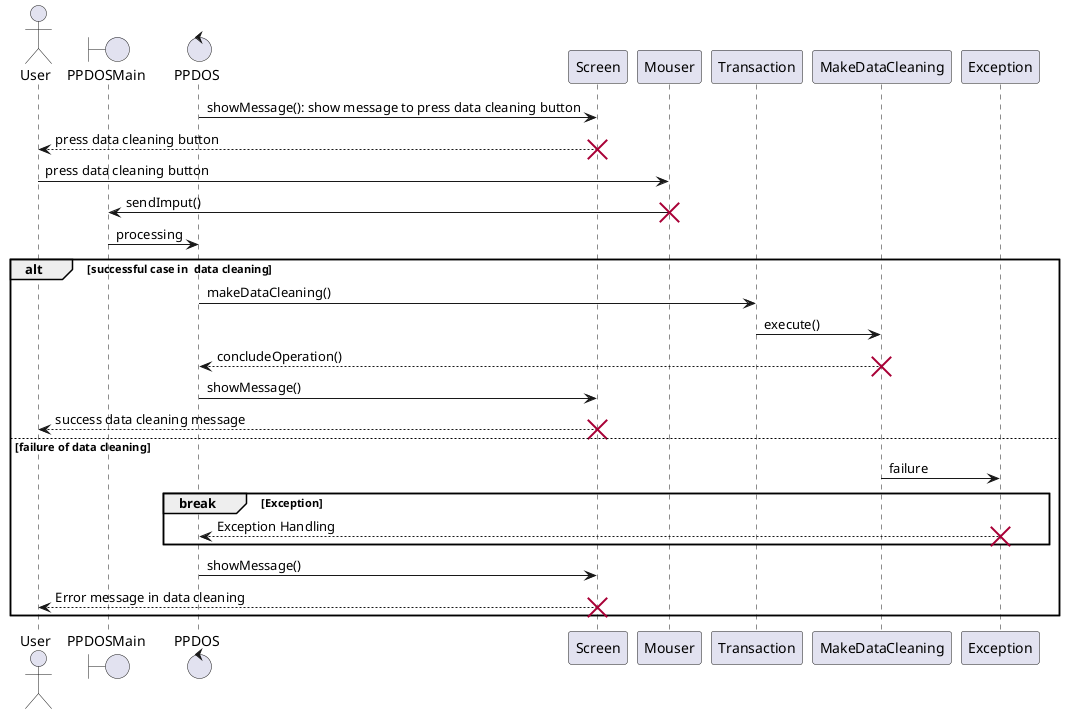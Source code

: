 @startuml
actor User as Foo1
boundary PPDOSMain as Foo2
control PPDOS as Foo3
Foo3 -> Screen: showMessage(): show message to press data cleaning button
Screen --> Foo1: press data cleaning button
destroy Screen
Foo1 -> Mouser: press data cleaning button
Mouser -> Foo2: sendImput()
destroy Mouser
Foo2 -> Foo3: processing
alt successful case in  data cleaning
    Foo3 -> Transaction: makeDataCleaning()
    Transaction -> MakeDataCleaning: execute()
    MakeDataCleaning --> Foo3:concludeOperation()
    destroy MakeDataCleaning
    Foo3 -> Screen: showMessage() 
    Screen --> Foo1: success data cleaning message
    destroy Screen
else failure of data cleaning
    MakeDataCleaning -> Exception: failure
    break Exception 
        Exception  --> Foo3: Exception Handling 
        destroy Exception
    end 
    Foo3 -> Screen: showMessage()
    Screen --> Foo1: Error message in data cleaning
    destroy Screen
end
@enduml